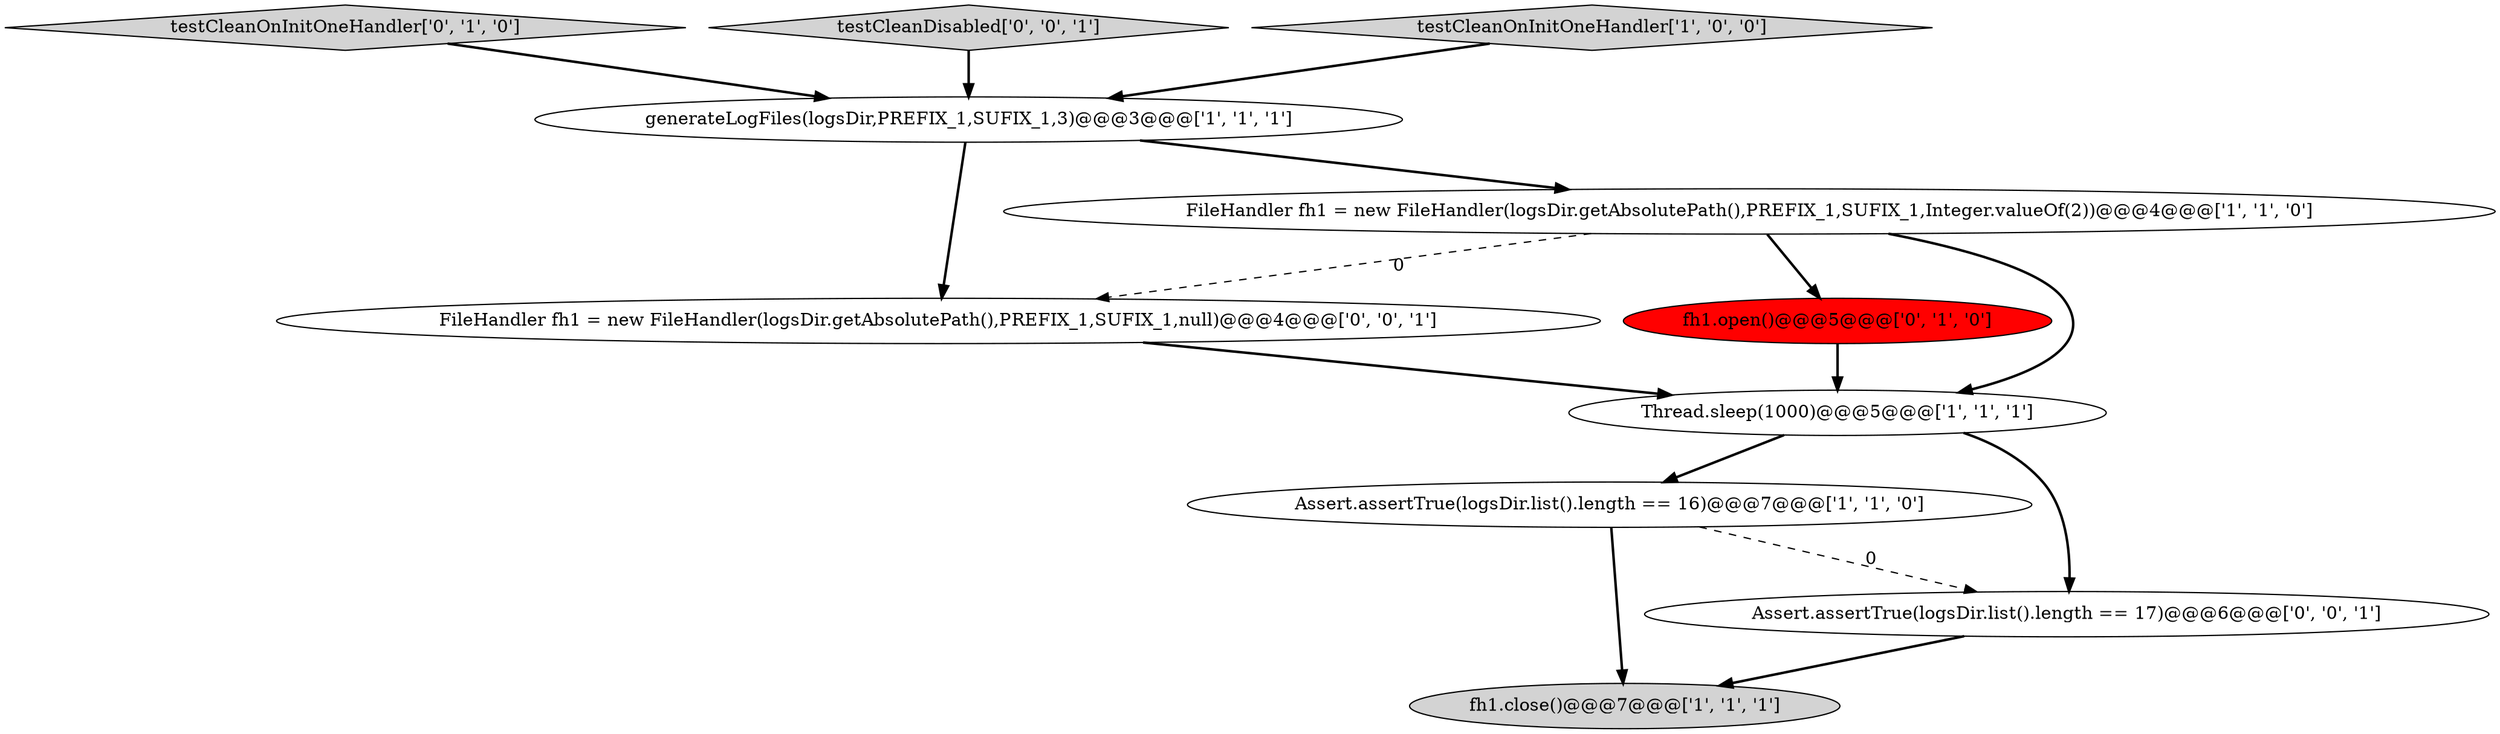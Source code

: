 digraph {
9 [style = filled, label = "FileHandler fh1 = new FileHandler(logsDir.getAbsolutePath(),PREFIX_1,SUFIX_1,null)@@@4@@@['0', '0', '1']", fillcolor = white, shape = ellipse image = "AAA0AAABBB3BBB"];
2 [style = filled, label = "generateLogFiles(logsDir,PREFIX_1,SUFIX_1,3)@@@3@@@['1', '1', '1']", fillcolor = white, shape = ellipse image = "AAA0AAABBB1BBB"];
1 [style = filled, label = "fh1.close()@@@7@@@['1', '1', '1']", fillcolor = lightgray, shape = ellipse image = "AAA0AAABBB1BBB"];
3 [style = filled, label = "FileHandler fh1 = new FileHandler(logsDir.getAbsolutePath(),PREFIX_1,SUFIX_1,Integer.valueOf(2))@@@4@@@['1', '1', '0']", fillcolor = white, shape = ellipse image = "AAA0AAABBB1BBB"];
6 [style = filled, label = "testCleanOnInitOneHandler['0', '1', '0']", fillcolor = lightgray, shape = diamond image = "AAA0AAABBB2BBB"];
4 [style = filled, label = "Assert.assertTrue(logsDir.list().length == 16)@@@7@@@['1', '1', '0']", fillcolor = white, shape = ellipse image = "AAA0AAABBB1BBB"];
7 [style = filled, label = "fh1.open()@@@5@@@['0', '1', '0']", fillcolor = red, shape = ellipse image = "AAA1AAABBB2BBB"];
8 [style = filled, label = "Assert.assertTrue(logsDir.list().length == 17)@@@6@@@['0', '0', '1']", fillcolor = white, shape = ellipse image = "AAA0AAABBB3BBB"];
10 [style = filled, label = "testCleanDisabled['0', '0', '1']", fillcolor = lightgray, shape = diamond image = "AAA0AAABBB3BBB"];
5 [style = filled, label = "testCleanOnInitOneHandler['1', '0', '0']", fillcolor = lightgray, shape = diamond image = "AAA0AAABBB1BBB"];
0 [style = filled, label = "Thread.sleep(1000)@@@5@@@['1', '1', '1']", fillcolor = white, shape = ellipse image = "AAA0AAABBB1BBB"];
8->1 [style = bold, label=""];
5->2 [style = bold, label=""];
4->1 [style = bold, label=""];
7->0 [style = bold, label=""];
10->2 [style = bold, label=""];
4->8 [style = dashed, label="0"];
2->9 [style = bold, label=""];
9->0 [style = bold, label=""];
3->7 [style = bold, label=""];
3->9 [style = dashed, label="0"];
0->4 [style = bold, label=""];
3->0 [style = bold, label=""];
2->3 [style = bold, label=""];
0->8 [style = bold, label=""];
6->2 [style = bold, label=""];
}
